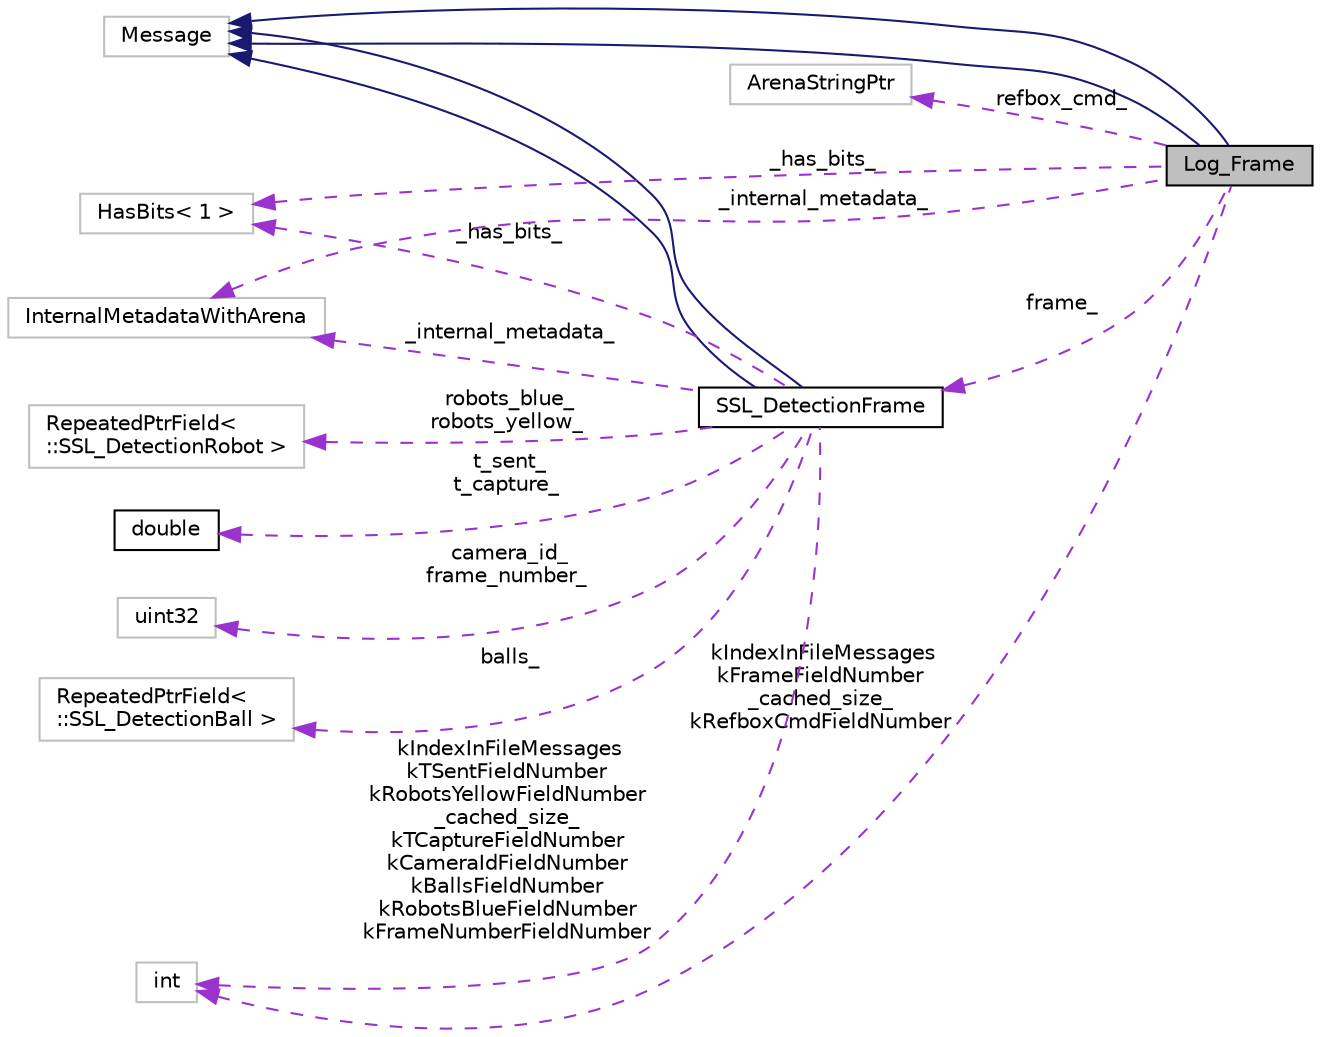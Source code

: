 digraph "Log_Frame"
{
 // INTERACTIVE_SVG=YES
  edge [fontname="Helvetica",fontsize="10",labelfontname="Helvetica",labelfontsize="10"];
  node [fontname="Helvetica",fontsize="10",shape=record];
  rankdir="LR";
  Node1 [label="Log_Frame",height=0.2,width=0.4,color="black", fillcolor="grey75", style="filled", fontcolor="black"];
  Node2 -> Node1 [dir="back",color="midnightblue",fontsize="10",style="solid",fontname="Helvetica"];
  Node2 [label="Message",height=0.2,width=0.4,color="grey75", fillcolor="white", style="filled"];
  Node2 -> Node1 [dir="back",color="midnightblue",fontsize="10",style="solid",fontname="Helvetica"];
  Node3 -> Node1 [dir="back",color="darkorchid3",fontsize="10",style="dashed",label=" refbox_cmd_" ,fontname="Helvetica"];
  Node3 [label="ArenaStringPtr",height=0.2,width=0.4,color="grey75", fillcolor="white", style="filled"];
  Node4 -> Node1 [dir="back",color="darkorchid3",fontsize="10",style="dashed",label=" _has_bits_" ,fontname="Helvetica"];
  Node4 [label="HasBits\< 1 \>",height=0.2,width=0.4,color="grey75", fillcolor="white", style="filled"];
  Node5 -> Node1 [dir="back",color="darkorchid3",fontsize="10",style="dashed",label=" _internal_metadata_" ,fontname="Helvetica"];
  Node5 [label="InternalMetadataWithArena",height=0.2,width=0.4,color="grey75", fillcolor="white", style="filled"];
  Node6 -> Node1 [dir="back",color="darkorchid3",fontsize="10",style="dashed",label=" frame_" ,fontname="Helvetica"];
  Node6 [label="SSL_DetectionFrame",height=0.2,width=0.4,color="black", fillcolor="white", style="filled",URL="$d3/dd1/class_s_s_l___detection_frame.html"];
  Node2 -> Node6 [dir="back",color="midnightblue",fontsize="10",style="solid",fontname="Helvetica"];
  Node2 -> Node6 [dir="back",color="midnightblue",fontsize="10",style="solid",fontname="Helvetica"];
  Node7 -> Node6 [dir="back",color="darkorchid3",fontsize="10",style="dashed",label=" t_sent_\nt_capture_" ,fontname="Helvetica"];
  Node7 [label="double",height=0.2,width=0.4,color="black", fillcolor="white", style="filled",URL="$df/de6/classdouble.html"];
  Node4 -> Node6 [dir="back",color="darkorchid3",fontsize="10",style="dashed",label=" _has_bits_" ,fontname="Helvetica"];
  Node5 -> Node6 [dir="back",color="darkorchid3",fontsize="10",style="dashed",label=" _internal_metadata_" ,fontname="Helvetica"];
  Node8 -> Node6 [dir="back",color="darkorchid3",fontsize="10",style="dashed",label=" robots_blue_\nrobots_yellow_" ,fontname="Helvetica"];
  Node8 [label="RepeatedPtrField\< \l::SSL_DetectionRobot \>",height=0.2,width=0.4,color="grey75", fillcolor="white", style="filled"];
  Node9 -> Node6 [dir="back",color="darkorchid3",fontsize="10",style="dashed",label=" kIndexInFileMessages\nkTSentFieldNumber\nkRobotsYellowFieldNumber\n_cached_size_\nkTCaptureFieldNumber\nkCameraIdFieldNumber\nkBallsFieldNumber\nkRobotsBlueFieldNumber\nkFrameNumberFieldNumber" ,fontname="Helvetica"];
  Node9 [label="int",height=0.2,width=0.4,color="grey75", fillcolor="white", style="filled"];
  Node10 -> Node6 [dir="back",color="darkorchid3",fontsize="10",style="dashed",label=" camera_id_\nframe_number_" ,fontname="Helvetica"];
  Node10 [label="uint32",height=0.2,width=0.4,color="grey75", fillcolor="white", style="filled"];
  Node11 -> Node6 [dir="back",color="darkorchid3",fontsize="10",style="dashed",label=" balls_" ,fontname="Helvetica"];
  Node11 [label="RepeatedPtrField\< \l::SSL_DetectionBall \>",height=0.2,width=0.4,color="grey75", fillcolor="white", style="filled"];
  Node9 -> Node1 [dir="back",color="darkorchid3",fontsize="10",style="dashed",label=" kIndexInFileMessages\nkFrameFieldNumber\n_cached_size_\nkRefboxCmdFieldNumber" ,fontname="Helvetica"];
}
